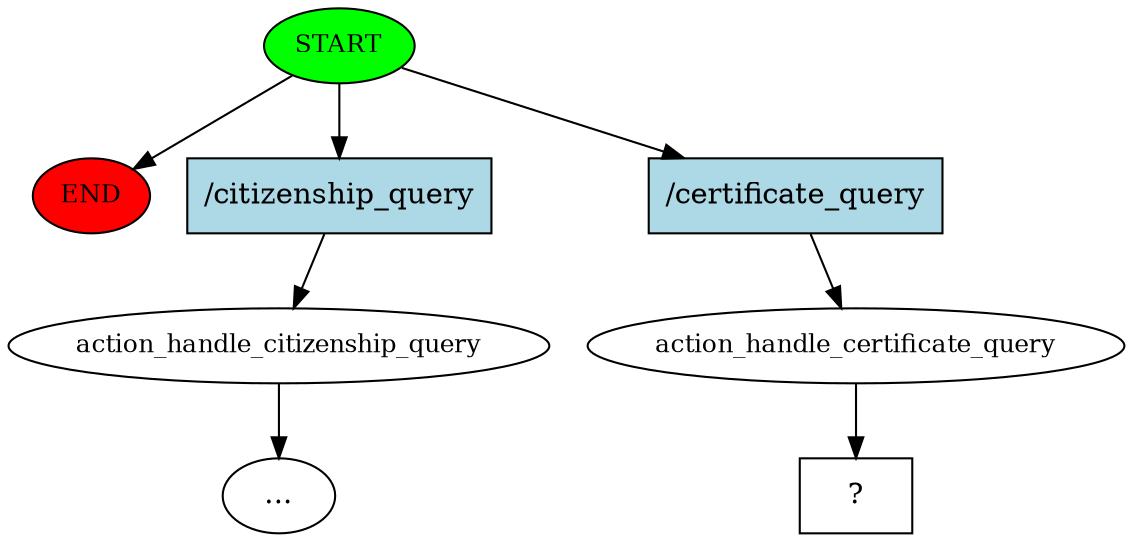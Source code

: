 digraph  {
0 [class="start active", fillcolor=green, fontsize=12, label=START, style=filled];
"-1" [class=end, fillcolor=red, fontsize=12, label=END, style=filled];
1 [class="", fontsize=12, label=action_handle_citizenship_query];
"-4" [class=ellipsis, label="..."];
3 [class=active, fontsize=12, label=action_handle_certificate_query];
4 [class="intent dashed active", label="  ?  ", shape=rect];
5 [class=intent, fillcolor=lightblue, label="/citizenship_query", shape=rect, style=filled];
6 [class="intent active", fillcolor=lightblue, label="/certificate_query", shape=rect, style=filled];
0 -> "-1"  [class="", key=NONE, label=""];
0 -> 5  [class="", key=0];
0 -> 6  [class=active, key=0];
1 -> "-4"  [class="", key=NONE, label=""];
3 -> 4  [class=active, key=NONE, label=""];
5 -> 1  [class="", key=0];
6 -> 3  [class=active, key=0];
}
